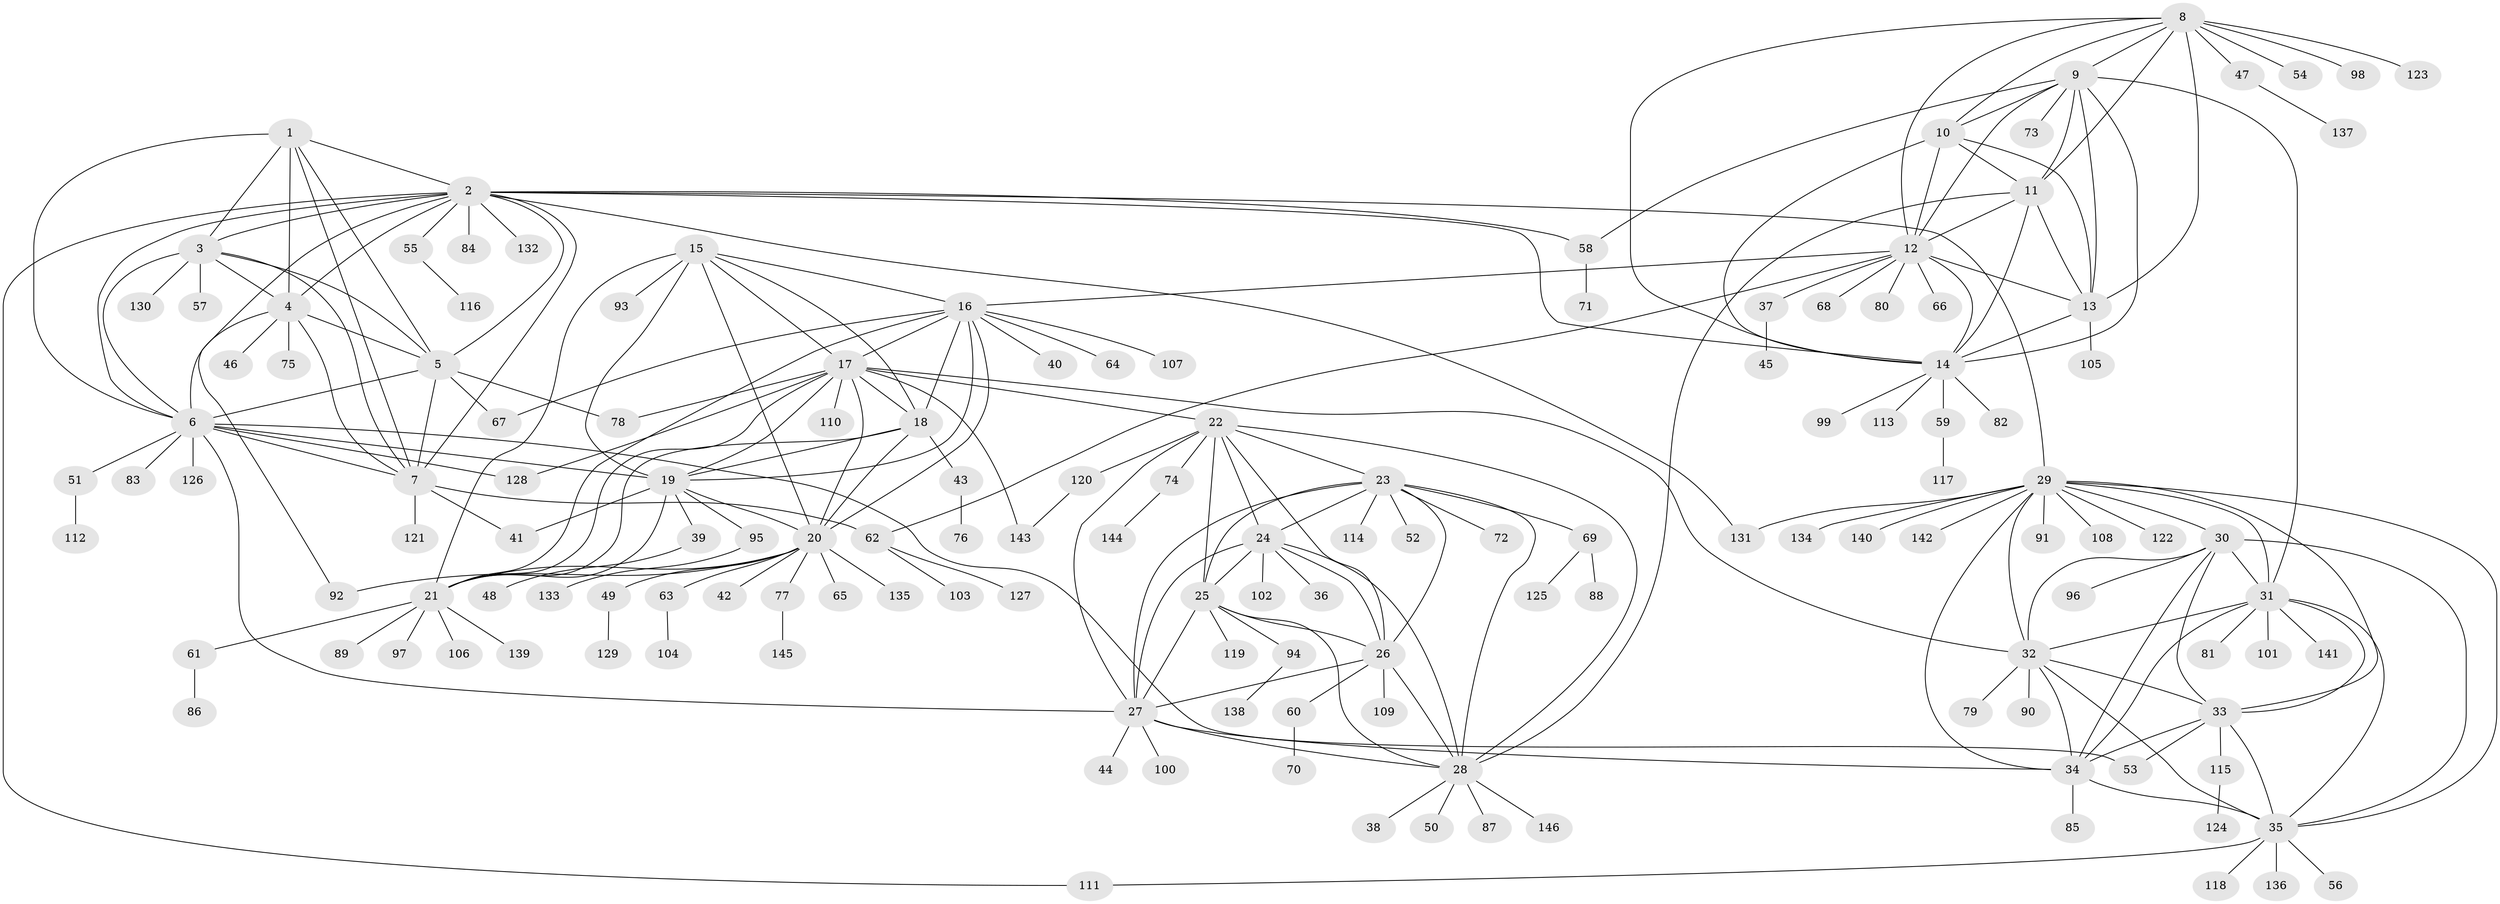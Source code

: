 // Generated by graph-tools (version 1.1) at 2025/50/03/09/25 03:50:37]
// undirected, 146 vertices, 237 edges
graph export_dot {
graph [start="1"]
  node [color=gray90,style=filled];
  1;
  2;
  3;
  4;
  5;
  6;
  7;
  8;
  9;
  10;
  11;
  12;
  13;
  14;
  15;
  16;
  17;
  18;
  19;
  20;
  21;
  22;
  23;
  24;
  25;
  26;
  27;
  28;
  29;
  30;
  31;
  32;
  33;
  34;
  35;
  36;
  37;
  38;
  39;
  40;
  41;
  42;
  43;
  44;
  45;
  46;
  47;
  48;
  49;
  50;
  51;
  52;
  53;
  54;
  55;
  56;
  57;
  58;
  59;
  60;
  61;
  62;
  63;
  64;
  65;
  66;
  67;
  68;
  69;
  70;
  71;
  72;
  73;
  74;
  75;
  76;
  77;
  78;
  79;
  80;
  81;
  82;
  83;
  84;
  85;
  86;
  87;
  88;
  89;
  90;
  91;
  92;
  93;
  94;
  95;
  96;
  97;
  98;
  99;
  100;
  101;
  102;
  103;
  104;
  105;
  106;
  107;
  108;
  109;
  110;
  111;
  112;
  113;
  114;
  115;
  116;
  117;
  118;
  119;
  120;
  121;
  122;
  123;
  124;
  125;
  126;
  127;
  128;
  129;
  130;
  131;
  132;
  133;
  134;
  135;
  136;
  137;
  138;
  139;
  140;
  141;
  142;
  143;
  144;
  145;
  146;
  1 -- 2;
  1 -- 3;
  1 -- 4;
  1 -- 5;
  1 -- 6;
  1 -- 7;
  2 -- 3;
  2 -- 4;
  2 -- 5;
  2 -- 6;
  2 -- 7;
  2 -- 14;
  2 -- 29;
  2 -- 55;
  2 -- 58;
  2 -- 84;
  2 -- 92;
  2 -- 111;
  2 -- 131;
  2 -- 132;
  3 -- 4;
  3 -- 5;
  3 -- 6;
  3 -- 7;
  3 -- 57;
  3 -- 130;
  4 -- 5;
  4 -- 6;
  4 -- 7;
  4 -- 46;
  4 -- 75;
  5 -- 6;
  5 -- 7;
  5 -- 67;
  5 -- 78;
  6 -- 7;
  6 -- 19;
  6 -- 27;
  6 -- 51;
  6 -- 53;
  6 -- 83;
  6 -- 126;
  6 -- 128;
  7 -- 41;
  7 -- 62;
  7 -- 121;
  8 -- 9;
  8 -- 10;
  8 -- 11;
  8 -- 12;
  8 -- 13;
  8 -- 14;
  8 -- 47;
  8 -- 54;
  8 -- 98;
  8 -- 123;
  9 -- 10;
  9 -- 11;
  9 -- 12;
  9 -- 13;
  9 -- 14;
  9 -- 31;
  9 -- 58;
  9 -- 73;
  10 -- 11;
  10 -- 12;
  10 -- 13;
  10 -- 14;
  11 -- 12;
  11 -- 13;
  11 -- 14;
  11 -- 28;
  12 -- 13;
  12 -- 14;
  12 -- 16;
  12 -- 37;
  12 -- 62;
  12 -- 66;
  12 -- 68;
  12 -- 80;
  13 -- 14;
  13 -- 105;
  14 -- 59;
  14 -- 82;
  14 -- 99;
  14 -- 113;
  15 -- 16;
  15 -- 17;
  15 -- 18;
  15 -- 19;
  15 -- 20;
  15 -- 21;
  15 -- 93;
  16 -- 17;
  16 -- 18;
  16 -- 19;
  16 -- 20;
  16 -- 21;
  16 -- 40;
  16 -- 64;
  16 -- 67;
  16 -- 107;
  17 -- 18;
  17 -- 19;
  17 -- 20;
  17 -- 21;
  17 -- 22;
  17 -- 32;
  17 -- 78;
  17 -- 110;
  17 -- 128;
  17 -- 143;
  18 -- 19;
  18 -- 20;
  18 -- 21;
  18 -- 43;
  19 -- 20;
  19 -- 21;
  19 -- 39;
  19 -- 41;
  19 -- 95;
  20 -- 21;
  20 -- 42;
  20 -- 49;
  20 -- 63;
  20 -- 65;
  20 -- 77;
  20 -- 92;
  20 -- 135;
  21 -- 61;
  21 -- 89;
  21 -- 97;
  21 -- 106;
  21 -- 139;
  22 -- 23;
  22 -- 24;
  22 -- 25;
  22 -- 26;
  22 -- 27;
  22 -- 28;
  22 -- 74;
  22 -- 120;
  23 -- 24;
  23 -- 25;
  23 -- 26;
  23 -- 27;
  23 -- 28;
  23 -- 52;
  23 -- 69;
  23 -- 72;
  23 -- 114;
  24 -- 25;
  24 -- 26;
  24 -- 27;
  24 -- 28;
  24 -- 36;
  24 -- 102;
  25 -- 26;
  25 -- 27;
  25 -- 28;
  25 -- 94;
  25 -- 119;
  26 -- 27;
  26 -- 28;
  26 -- 60;
  26 -- 109;
  27 -- 28;
  27 -- 34;
  27 -- 44;
  27 -- 100;
  28 -- 38;
  28 -- 50;
  28 -- 87;
  28 -- 146;
  29 -- 30;
  29 -- 31;
  29 -- 32;
  29 -- 33;
  29 -- 34;
  29 -- 35;
  29 -- 91;
  29 -- 108;
  29 -- 122;
  29 -- 131;
  29 -- 134;
  29 -- 140;
  29 -- 142;
  30 -- 31;
  30 -- 32;
  30 -- 33;
  30 -- 34;
  30 -- 35;
  30 -- 96;
  31 -- 32;
  31 -- 33;
  31 -- 34;
  31 -- 35;
  31 -- 81;
  31 -- 101;
  31 -- 141;
  32 -- 33;
  32 -- 34;
  32 -- 35;
  32 -- 79;
  32 -- 90;
  33 -- 34;
  33 -- 35;
  33 -- 53;
  33 -- 115;
  34 -- 35;
  34 -- 85;
  35 -- 56;
  35 -- 111;
  35 -- 118;
  35 -- 136;
  37 -- 45;
  39 -- 48;
  43 -- 76;
  47 -- 137;
  49 -- 129;
  51 -- 112;
  55 -- 116;
  58 -- 71;
  59 -- 117;
  60 -- 70;
  61 -- 86;
  62 -- 103;
  62 -- 127;
  63 -- 104;
  69 -- 88;
  69 -- 125;
  74 -- 144;
  77 -- 145;
  94 -- 138;
  95 -- 133;
  115 -- 124;
  120 -- 143;
}
